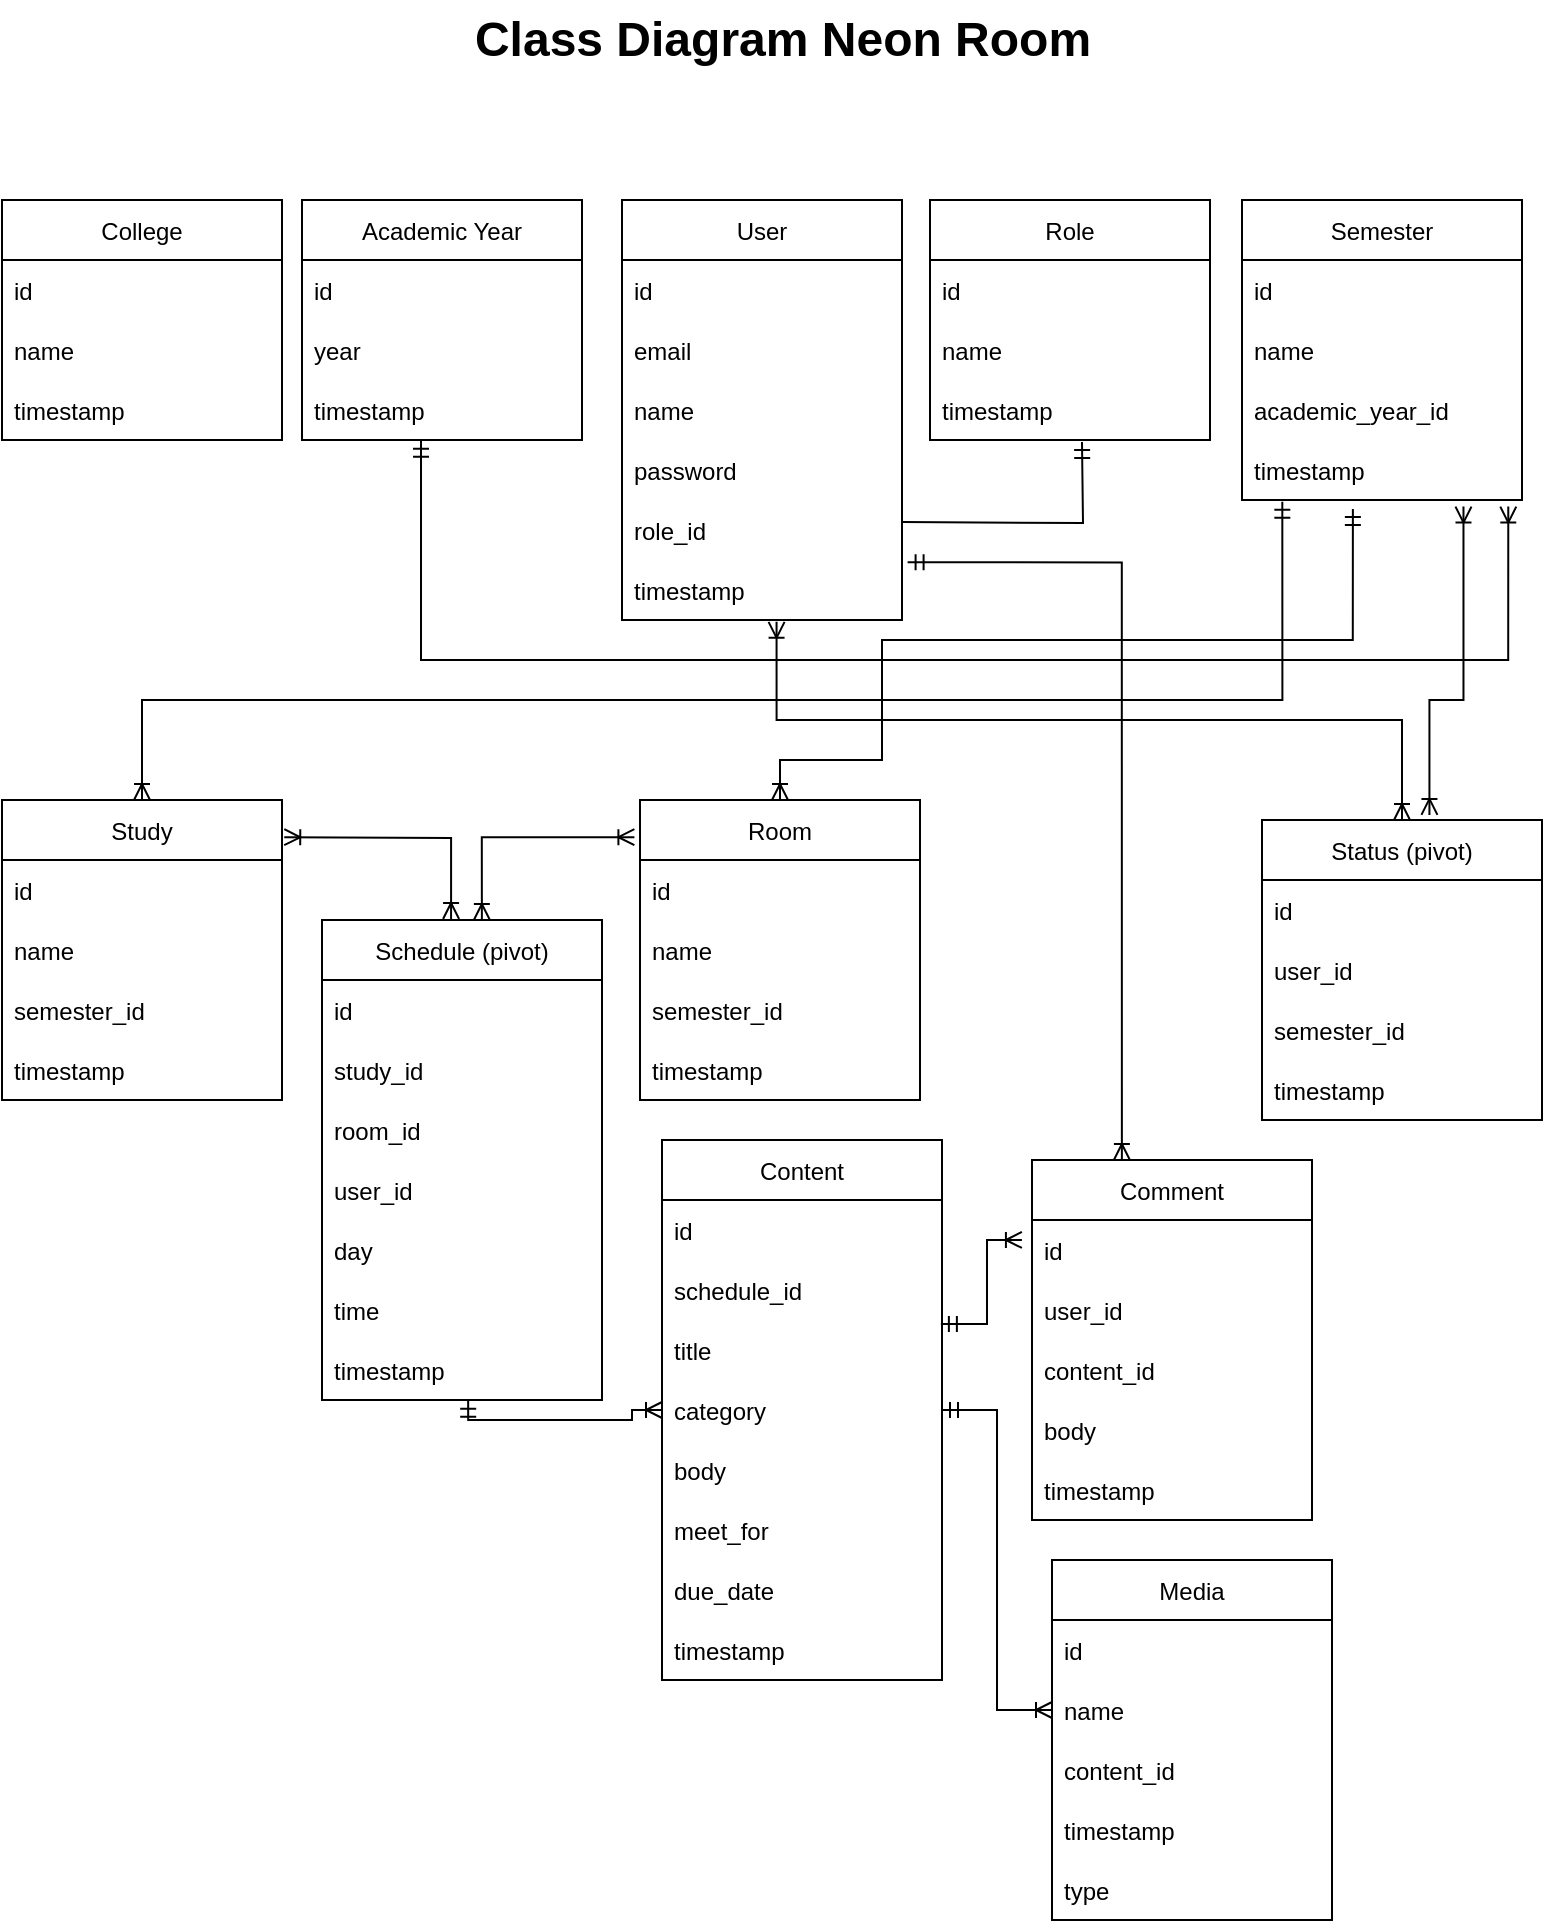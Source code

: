 <mxfile version="15.8.3" type="github">
  <diagram id="C5RBs43oDa-KdzZeNtuy" name="Page-1">
    <mxGraphModel dx="1240" dy="743" grid="1" gridSize="10" guides="1" tooltips="1" connect="1" arrows="1" fold="1" page="1" pageScale="1" pageWidth="827" pageHeight="1169" math="0" shadow="0">
      <root>
        <mxCell id="WIyWlLk6GJQsqaUBKTNV-0" />
        <mxCell id="WIyWlLk6GJQsqaUBKTNV-1" parent="WIyWlLk6GJQsqaUBKTNV-0" />
        <mxCell id="YTqMtphBLyKB2RsJUc4h-0" value="User" style="swimlane;fontStyle=0;childLayout=stackLayout;horizontal=1;startSize=30;horizontalStack=0;resizeParent=1;resizeParentMax=0;resizeLast=0;collapsible=1;marginBottom=0;" vertex="1" parent="WIyWlLk6GJQsqaUBKTNV-1">
          <mxGeometry x="339" y="120" width="140" height="210" as="geometry">
            <mxRectangle x="274" y="40" width="60" height="30" as="alternateBounds" />
          </mxGeometry>
        </mxCell>
        <mxCell id="YTqMtphBLyKB2RsJUc4h-1" value="id" style="text;strokeColor=none;fillColor=none;align=left;verticalAlign=middle;spacingLeft=4;spacingRight=4;overflow=hidden;points=[[0,0.5],[1,0.5]];portConstraint=eastwest;rotatable=0;" vertex="1" parent="YTqMtphBLyKB2RsJUc4h-0">
          <mxGeometry y="30" width="140" height="30" as="geometry" />
        </mxCell>
        <mxCell id="YTqMtphBLyKB2RsJUc4h-2" value="email    " style="text;strokeColor=none;fillColor=none;align=left;verticalAlign=middle;spacingLeft=4;spacingRight=4;overflow=hidden;points=[[0,0.5],[1,0.5]];portConstraint=eastwest;rotatable=0;" vertex="1" parent="YTqMtphBLyKB2RsJUc4h-0">
          <mxGeometry y="60" width="140" height="30" as="geometry" />
        </mxCell>
        <mxCell id="YTqMtphBLyKB2RsJUc4h-3" value="name" style="text;strokeColor=none;fillColor=none;align=left;verticalAlign=middle;spacingLeft=4;spacingRight=4;overflow=hidden;points=[[0,0.5],[1,0.5]];portConstraint=eastwest;rotatable=0;" vertex="1" parent="YTqMtphBLyKB2RsJUc4h-0">
          <mxGeometry y="90" width="140" height="30" as="geometry" />
        </mxCell>
        <mxCell id="YTqMtphBLyKB2RsJUc4h-4" value="password" style="text;strokeColor=none;fillColor=none;align=left;verticalAlign=middle;spacingLeft=4;spacingRight=4;overflow=hidden;points=[[0,0.5],[1,0.5]];portConstraint=eastwest;rotatable=0;" vertex="1" parent="YTqMtphBLyKB2RsJUc4h-0">
          <mxGeometry y="120" width="140" height="30" as="geometry" />
        </mxCell>
        <mxCell id="YTqMtphBLyKB2RsJUc4h-5" value="role_id" style="text;strokeColor=none;fillColor=none;align=left;verticalAlign=middle;spacingLeft=4;spacingRight=4;overflow=hidden;points=[[0,0.5],[1,0.5]];portConstraint=eastwest;rotatable=0;" vertex="1" parent="YTqMtphBLyKB2RsJUc4h-0">
          <mxGeometry y="150" width="140" height="30" as="geometry" />
        </mxCell>
        <mxCell id="YTqMtphBLyKB2RsJUc4h-6" value="timestamp" style="text;strokeColor=none;fillColor=none;align=left;verticalAlign=middle;spacingLeft=4;spacingRight=4;overflow=hidden;points=[[0,0.5],[1,0.5]];portConstraint=eastwest;rotatable=0;" vertex="1" parent="YTqMtphBLyKB2RsJUc4h-0">
          <mxGeometry y="180" width="140" height="30" as="geometry" />
        </mxCell>
        <mxCell id="YTqMtphBLyKB2RsJUc4h-7" value="College" style="swimlane;fontStyle=0;childLayout=stackLayout;horizontal=1;startSize=30;horizontalStack=0;resizeParent=1;resizeParentMax=0;resizeLast=0;collapsible=1;marginBottom=0;" vertex="1" parent="WIyWlLk6GJQsqaUBKTNV-1">
          <mxGeometry x="29" y="120" width="140" height="120" as="geometry">
            <mxRectangle x="40" y="40" width="70" height="30" as="alternateBounds" />
          </mxGeometry>
        </mxCell>
        <mxCell id="YTqMtphBLyKB2RsJUc4h-8" value="id" style="text;strokeColor=none;fillColor=none;align=left;verticalAlign=middle;spacingLeft=4;spacingRight=4;overflow=hidden;points=[[0,0.5],[1,0.5]];portConstraint=eastwest;rotatable=0;" vertex="1" parent="YTqMtphBLyKB2RsJUc4h-7">
          <mxGeometry y="30" width="140" height="30" as="geometry" />
        </mxCell>
        <mxCell id="YTqMtphBLyKB2RsJUc4h-14" value="name" style="text;strokeColor=none;fillColor=none;align=left;verticalAlign=middle;spacingLeft=4;spacingRight=4;overflow=hidden;points=[[0,0.5],[1,0.5]];portConstraint=eastwest;rotatable=0;" vertex="1" parent="YTqMtphBLyKB2RsJUc4h-7">
          <mxGeometry y="60" width="140" height="30" as="geometry" />
        </mxCell>
        <mxCell id="YTqMtphBLyKB2RsJUc4h-13" value="timestamp" style="text;strokeColor=none;fillColor=none;align=left;verticalAlign=middle;spacingLeft=4;spacingRight=4;overflow=hidden;points=[[0,0.5],[1,0.5]];portConstraint=eastwest;rotatable=0;" vertex="1" parent="YTqMtphBLyKB2RsJUc4h-7">
          <mxGeometry y="90" width="140" height="30" as="geometry" />
        </mxCell>
        <mxCell id="YTqMtphBLyKB2RsJUc4h-15" value="Academic Year" style="swimlane;fontStyle=0;childLayout=stackLayout;horizontal=1;startSize=30;horizontalStack=0;resizeParent=1;resizeParentMax=0;resizeLast=0;collapsible=1;marginBottom=0;" vertex="1" parent="WIyWlLk6GJQsqaUBKTNV-1">
          <mxGeometry x="179" y="120" width="140" height="120" as="geometry">
            <mxRectangle x="140" y="40" width="110" height="30" as="alternateBounds" />
          </mxGeometry>
        </mxCell>
        <mxCell id="YTqMtphBLyKB2RsJUc4h-16" value="id" style="text;strokeColor=none;fillColor=none;align=left;verticalAlign=middle;spacingLeft=4;spacingRight=4;overflow=hidden;points=[[0,0.5],[1,0.5]];portConstraint=eastwest;rotatable=0;" vertex="1" parent="YTqMtphBLyKB2RsJUc4h-15">
          <mxGeometry y="30" width="140" height="30" as="geometry" />
        </mxCell>
        <mxCell id="YTqMtphBLyKB2RsJUc4h-17" value="year" style="text;strokeColor=none;fillColor=none;align=left;verticalAlign=middle;spacingLeft=4;spacingRight=4;overflow=hidden;points=[[0,0.5],[1,0.5]];portConstraint=eastwest;rotatable=0;" vertex="1" parent="YTqMtphBLyKB2RsJUc4h-15">
          <mxGeometry y="60" width="140" height="30" as="geometry" />
        </mxCell>
        <mxCell id="YTqMtphBLyKB2RsJUc4h-18" value="timestamp" style="text;strokeColor=none;fillColor=none;align=left;verticalAlign=middle;spacingLeft=4;spacingRight=4;overflow=hidden;points=[[0,0.5],[1,0.5]];portConstraint=eastwest;rotatable=0;" vertex="1" parent="YTqMtphBLyKB2RsJUc4h-15">
          <mxGeometry y="90" width="140" height="30" as="geometry" />
        </mxCell>
        <mxCell id="YTqMtphBLyKB2RsJUc4h-19" value="Role" style="swimlane;fontStyle=0;childLayout=stackLayout;horizontal=1;startSize=30;horizontalStack=0;resizeParent=1;resizeParentMax=0;resizeLast=0;collapsible=1;marginBottom=0;" vertex="1" parent="WIyWlLk6GJQsqaUBKTNV-1">
          <mxGeometry x="493" y="120" width="140" height="120" as="geometry">
            <mxRectangle x="650" y="30" width="60" height="30" as="alternateBounds" />
          </mxGeometry>
        </mxCell>
        <mxCell id="YTqMtphBLyKB2RsJUc4h-20" value="id" style="text;strokeColor=none;fillColor=none;align=left;verticalAlign=middle;spacingLeft=4;spacingRight=4;overflow=hidden;points=[[0,0.5],[1,0.5]];portConstraint=eastwest;rotatable=0;" vertex="1" parent="YTqMtphBLyKB2RsJUc4h-19">
          <mxGeometry y="30" width="140" height="30" as="geometry" />
        </mxCell>
        <mxCell id="YTqMtphBLyKB2RsJUc4h-21" value="name" style="text;strokeColor=none;fillColor=none;align=left;verticalAlign=middle;spacingLeft=4;spacingRight=4;overflow=hidden;points=[[0,0.5],[1,0.5]];portConstraint=eastwest;rotatable=0;" vertex="1" parent="YTqMtphBLyKB2RsJUc4h-19">
          <mxGeometry y="60" width="140" height="30" as="geometry" />
        </mxCell>
        <mxCell id="YTqMtphBLyKB2RsJUc4h-22" value="timestamp" style="text;strokeColor=none;fillColor=none;align=left;verticalAlign=middle;spacingLeft=4;spacingRight=4;overflow=hidden;points=[[0,0.5],[1,0.5]];portConstraint=eastwest;rotatable=0;" vertex="1" parent="YTqMtphBLyKB2RsJUc4h-19">
          <mxGeometry y="90" width="140" height="30" as="geometry" />
        </mxCell>
        <mxCell id="YTqMtphBLyKB2RsJUc4h-23" value="Semester" style="swimlane;fontStyle=0;childLayout=stackLayout;horizontal=1;startSize=30;horizontalStack=0;resizeParent=1;resizeParentMax=0;resizeLast=0;collapsible=1;marginBottom=0;" vertex="1" parent="WIyWlLk6GJQsqaUBKTNV-1">
          <mxGeometry x="649" y="120" width="140" height="150" as="geometry">
            <mxRectangle x="710" y="200" width="80" height="30" as="alternateBounds" />
          </mxGeometry>
        </mxCell>
        <mxCell id="YTqMtphBLyKB2RsJUc4h-24" value="id" style="text;strokeColor=none;fillColor=none;align=left;verticalAlign=middle;spacingLeft=4;spacingRight=4;overflow=hidden;points=[[0,0.5],[1,0.5]];portConstraint=eastwest;rotatable=0;" vertex="1" parent="YTqMtphBLyKB2RsJUc4h-23">
          <mxGeometry y="30" width="140" height="30" as="geometry" />
        </mxCell>
        <mxCell id="YTqMtphBLyKB2RsJUc4h-25" value="name" style="text;strokeColor=none;fillColor=none;align=left;verticalAlign=middle;spacingLeft=4;spacingRight=4;overflow=hidden;points=[[0,0.5],[1,0.5]];portConstraint=eastwest;rotatable=0;" vertex="1" parent="YTqMtphBLyKB2RsJUc4h-23">
          <mxGeometry y="60" width="140" height="30" as="geometry" />
        </mxCell>
        <mxCell id="YTqMtphBLyKB2RsJUc4h-26" value="academic_year_id" style="text;strokeColor=none;fillColor=none;align=left;verticalAlign=middle;spacingLeft=4;spacingRight=4;overflow=hidden;points=[[0,0.5],[1,0.5]];portConstraint=eastwest;rotatable=0;" vertex="1" parent="YTqMtphBLyKB2RsJUc4h-23">
          <mxGeometry y="90" width="140" height="30" as="geometry" />
        </mxCell>
        <mxCell id="YTqMtphBLyKB2RsJUc4h-42" value="timestamp" style="text;strokeColor=none;fillColor=none;align=left;verticalAlign=middle;spacingLeft=4;spacingRight=4;overflow=hidden;points=[[0,0.5],[1,0.5]];portConstraint=eastwest;rotatable=0;" vertex="1" parent="YTqMtphBLyKB2RsJUc4h-23">
          <mxGeometry y="120" width="140" height="30" as="geometry" />
        </mxCell>
        <mxCell id="YTqMtphBLyKB2RsJUc4h-27" value="Study" style="swimlane;fontStyle=0;childLayout=stackLayout;horizontal=1;startSize=30;horizontalStack=0;resizeParent=1;resizeParentMax=0;resizeLast=0;collapsible=1;marginBottom=0;" vertex="1" parent="WIyWlLk6GJQsqaUBKTNV-1">
          <mxGeometry x="29" y="420" width="140" height="150" as="geometry" />
        </mxCell>
        <mxCell id="YTqMtphBLyKB2RsJUc4h-28" value="id" style="text;strokeColor=none;fillColor=none;align=left;verticalAlign=middle;spacingLeft=4;spacingRight=4;overflow=hidden;points=[[0,0.5],[1,0.5]];portConstraint=eastwest;rotatable=0;" vertex="1" parent="YTqMtphBLyKB2RsJUc4h-27">
          <mxGeometry y="30" width="140" height="30" as="geometry" />
        </mxCell>
        <mxCell id="YTqMtphBLyKB2RsJUc4h-29" value="name" style="text;strokeColor=none;fillColor=none;align=left;verticalAlign=middle;spacingLeft=4;spacingRight=4;overflow=hidden;points=[[0,0.5],[1,0.5]];portConstraint=eastwest;rotatable=0;" vertex="1" parent="YTqMtphBLyKB2RsJUc4h-27">
          <mxGeometry y="60" width="140" height="30" as="geometry" />
        </mxCell>
        <mxCell id="YTqMtphBLyKB2RsJUc4h-30" value="semester_id" style="text;strokeColor=none;fillColor=none;align=left;verticalAlign=middle;spacingLeft=4;spacingRight=4;overflow=hidden;points=[[0,0.5],[1,0.5]];portConstraint=eastwest;rotatable=0;" vertex="1" parent="YTqMtphBLyKB2RsJUc4h-27">
          <mxGeometry y="90" width="140" height="30" as="geometry" />
        </mxCell>
        <mxCell id="YTqMtphBLyKB2RsJUc4h-43" value="timestamp" style="text;strokeColor=none;fillColor=none;align=left;verticalAlign=middle;spacingLeft=4;spacingRight=4;overflow=hidden;points=[[0,0.5],[1,0.5]];portConstraint=eastwest;rotatable=0;" vertex="1" parent="YTqMtphBLyKB2RsJUc4h-27">
          <mxGeometry y="120" width="140" height="30" as="geometry" />
        </mxCell>
        <mxCell id="YTqMtphBLyKB2RsJUc4h-31" value="Room" style="swimlane;fontStyle=0;childLayout=stackLayout;horizontal=1;startSize=30;horizontalStack=0;resizeParent=1;resizeParentMax=0;resizeLast=0;collapsible=1;marginBottom=0;" vertex="1" parent="WIyWlLk6GJQsqaUBKTNV-1">
          <mxGeometry x="348" y="420" width="140" height="150" as="geometry" />
        </mxCell>
        <mxCell id="YTqMtphBLyKB2RsJUc4h-32" value="id" style="text;strokeColor=none;fillColor=none;align=left;verticalAlign=middle;spacingLeft=4;spacingRight=4;overflow=hidden;points=[[0,0.5],[1,0.5]];portConstraint=eastwest;rotatable=0;" vertex="1" parent="YTqMtphBLyKB2RsJUc4h-31">
          <mxGeometry y="30" width="140" height="30" as="geometry" />
        </mxCell>
        <mxCell id="YTqMtphBLyKB2RsJUc4h-33" value="name" style="text;strokeColor=none;fillColor=none;align=left;verticalAlign=middle;spacingLeft=4;spacingRight=4;overflow=hidden;points=[[0,0.5],[1,0.5]];portConstraint=eastwest;rotatable=0;" vertex="1" parent="YTqMtphBLyKB2RsJUc4h-31">
          <mxGeometry y="60" width="140" height="30" as="geometry" />
        </mxCell>
        <mxCell id="YTqMtphBLyKB2RsJUc4h-34" value="semester_id" style="text;strokeColor=none;fillColor=none;align=left;verticalAlign=middle;spacingLeft=4;spacingRight=4;overflow=hidden;points=[[0,0.5],[1,0.5]];portConstraint=eastwest;rotatable=0;" vertex="1" parent="YTqMtphBLyKB2RsJUc4h-31">
          <mxGeometry y="90" width="140" height="30" as="geometry" />
        </mxCell>
        <mxCell id="YTqMtphBLyKB2RsJUc4h-44" value="timestamp" style="text;strokeColor=none;fillColor=none;align=left;verticalAlign=middle;spacingLeft=4;spacingRight=4;overflow=hidden;points=[[0,0.5],[1,0.5]];portConstraint=eastwest;rotatable=0;" vertex="1" parent="YTqMtphBLyKB2RsJUc4h-31">
          <mxGeometry y="120" width="140" height="30" as="geometry" />
        </mxCell>
        <mxCell id="YTqMtphBLyKB2RsJUc4h-35" value="Schedule (pivot)" style="swimlane;fontStyle=0;childLayout=stackLayout;horizontal=1;startSize=30;horizontalStack=0;resizeParent=1;resizeParentMax=0;resizeLast=0;collapsible=1;marginBottom=0;" vertex="1" parent="WIyWlLk6GJQsqaUBKTNV-1">
          <mxGeometry x="189" y="480" width="140" height="240" as="geometry" />
        </mxCell>
        <mxCell id="YTqMtphBLyKB2RsJUc4h-36" value="id" style="text;strokeColor=none;fillColor=none;align=left;verticalAlign=middle;spacingLeft=4;spacingRight=4;overflow=hidden;points=[[0,0.5],[1,0.5]];portConstraint=eastwest;rotatable=0;" vertex="1" parent="YTqMtphBLyKB2RsJUc4h-35">
          <mxGeometry y="30" width="140" height="30" as="geometry" />
        </mxCell>
        <mxCell id="YTqMtphBLyKB2RsJUc4h-37" value="study_id" style="text;strokeColor=none;fillColor=none;align=left;verticalAlign=middle;spacingLeft=4;spacingRight=4;overflow=hidden;points=[[0,0.5],[1,0.5]];portConstraint=eastwest;rotatable=0;" vertex="1" parent="YTqMtphBLyKB2RsJUc4h-35">
          <mxGeometry y="60" width="140" height="30" as="geometry" />
        </mxCell>
        <mxCell id="YTqMtphBLyKB2RsJUc4h-38" value="room_id" style="text;strokeColor=none;fillColor=none;align=left;verticalAlign=middle;spacingLeft=4;spacingRight=4;overflow=hidden;points=[[0,0.5],[1,0.5]];portConstraint=eastwest;rotatable=0;" vertex="1" parent="YTqMtphBLyKB2RsJUc4h-35">
          <mxGeometry y="90" width="140" height="30" as="geometry" />
        </mxCell>
        <mxCell id="YTqMtphBLyKB2RsJUc4h-45" value="user_id" style="text;strokeColor=none;fillColor=none;align=left;verticalAlign=middle;spacingLeft=4;spacingRight=4;overflow=hidden;points=[[0,0.5],[1,0.5]];portConstraint=eastwest;rotatable=0;" vertex="1" parent="YTqMtphBLyKB2RsJUc4h-35">
          <mxGeometry y="120" width="140" height="30" as="geometry" />
        </mxCell>
        <mxCell id="YTqMtphBLyKB2RsJUc4h-39" value="day" style="text;strokeColor=none;fillColor=none;align=left;verticalAlign=middle;spacingLeft=4;spacingRight=4;overflow=hidden;points=[[0,0.5],[1,0.5]];portConstraint=eastwest;rotatable=0;" vertex="1" parent="YTqMtphBLyKB2RsJUc4h-35">
          <mxGeometry y="150" width="140" height="30" as="geometry" />
        </mxCell>
        <mxCell id="YTqMtphBLyKB2RsJUc4h-40" value="time" style="text;strokeColor=none;fillColor=none;align=left;verticalAlign=middle;spacingLeft=4;spacingRight=4;overflow=hidden;points=[[0,0.5],[1,0.5]];portConstraint=eastwest;rotatable=0;" vertex="1" parent="YTqMtphBLyKB2RsJUc4h-35">
          <mxGeometry y="180" width="140" height="30" as="geometry" />
        </mxCell>
        <mxCell id="YTqMtphBLyKB2RsJUc4h-41" value="timestamp" style="text;strokeColor=none;fillColor=none;align=left;verticalAlign=middle;spacingLeft=4;spacingRight=4;overflow=hidden;points=[[0,0.5],[1,0.5]];portConstraint=eastwest;rotatable=0;" vertex="1" parent="YTqMtphBLyKB2RsJUc4h-35">
          <mxGeometry y="210" width="140" height="30" as="geometry" />
        </mxCell>
        <mxCell id="YTqMtphBLyKB2RsJUc4h-46" value="Content" style="swimlane;fontStyle=0;childLayout=stackLayout;horizontal=1;startSize=30;horizontalStack=0;resizeParent=1;resizeParentMax=0;resizeLast=0;collapsible=1;marginBottom=0;" vertex="1" parent="WIyWlLk6GJQsqaUBKTNV-1">
          <mxGeometry x="359" y="590" width="140" height="270" as="geometry" />
        </mxCell>
        <mxCell id="YTqMtphBLyKB2RsJUc4h-47" value="id" style="text;strokeColor=none;fillColor=none;align=left;verticalAlign=middle;spacingLeft=4;spacingRight=4;overflow=hidden;points=[[0,0.5],[1,0.5]];portConstraint=eastwest;rotatable=0;" vertex="1" parent="YTqMtphBLyKB2RsJUc4h-46">
          <mxGeometry y="30" width="140" height="30" as="geometry" />
        </mxCell>
        <mxCell id="YTqMtphBLyKB2RsJUc4h-56" value="schedule_id" style="text;strokeColor=none;fillColor=none;align=left;verticalAlign=middle;spacingLeft=4;spacingRight=4;overflow=hidden;points=[[0,0.5],[1,0.5]];portConstraint=eastwest;rotatable=0;" vertex="1" parent="YTqMtphBLyKB2RsJUc4h-46">
          <mxGeometry y="60" width="140" height="30" as="geometry" />
        </mxCell>
        <mxCell id="YTqMtphBLyKB2RsJUc4h-48" value="title" style="text;strokeColor=none;fillColor=none;align=left;verticalAlign=middle;spacingLeft=4;spacingRight=4;overflow=hidden;points=[[0,0.5],[1,0.5]];portConstraint=eastwest;rotatable=0;" vertex="1" parent="YTqMtphBLyKB2RsJUc4h-46">
          <mxGeometry y="90" width="140" height="30" as="geometry" />
        </mxCell>
        <mxCell id="YTqMtphBLyKB2RsJUc4h-49" value="category" style="text;strokeColor=none;fillColor=none;align=left;verticalAlign=middle;spacingLeft=4;spacingRight=4;overflow=hidden;points=[[0,0.5],[1,0.5]];portConstraint=eastwest;rotatable=0;" vertex="1" parent="YTqMtphBLyKB2RsJUc4h-46">
          <mxGeometry y="120" width="140" height="30" as="geometry" />
        </mxCell>
        <mxCell id="YTqMtphBLyKB2RsJUc4h-50" value="body" style="text;strokeColor=none;fillColor=none;align=left;verticalAlign=middle;spacingLeft=4;spacingRight=4;overflow=hidden;points=[[0,0.5],[1,0.5]];portConstraint=eastwest;rotatable=0;" vertex="1" parent="YTqMtphBLyKB2RsJUc4h-46">
          <mxGeometry y="150" width="140" height="30" as="geometry" />
        </mxCell>
        <mxCell id="YTqMtphBLyKB2RsJUc4h-65" value="meet_for" style="text;strokeColor=none;fillColor=none;align=left;verticalAlign=middle;spacingLeft=4;spacingRight=4;overflow=hidden;points=[[0,0.5],[1,0.5]];portConstraint=eastwest;rotatable=0;" vertex="1" parent="YTqMtphBLyKB2RsJUc4h-46">
          <mxGeometry y="180" width="140" height="30" as="geometry" />
        </mxCell>
        <mxCell id="YTqMtphBLyKB2RsJUc4h-64" value="due_date" style="text;strokeColor=none;fillColor=none;align=left;verticalAlign=middle;spacingLeft=4;spacingRight=4;overflow=hidden;points=[[0,0.5],[1,0.5]];portConstraint=eastwest;rotatable=0;" vertex="1" parent="YTqMtphBLyKB2RsJUc4h-46">
          <mxGeometry y="210" width="140" height="30" as="geometry" />
        </mxCell>
        <mxCell id="YTqMtphBLyKB2RsJUc4h-55" value="timestamp" style="text;strokeColor=none;fillColor=none;align=left;verticalAlign=middle;spacingLeft=4;spacingRight=4;overflow=hidden;points=[[0,0.5],[1,0.5]];portConstraint=eastwest;rotatable=0;" vertex="1" parent="YTqMtphBLyKB2RsJUc4h-46">
          <mxGeometry y="240" width="140" height="30" as="geometry" />
        </mxCell>
        <mxCell id="YTqMtphBLyKB2RsJUc4h-51" value="Media" style="swimlane;fontStyle=0;childLayout=stackLayout;horizontal=1;startSize=30;horizontalStack=0;resizeParent=1;resizeParentMax=0;resizeLast=0;collapsible=1;marginBottom=0;" vertex="1" parent="WIyWlLk6GJQsqaUBKTNV-1">
          <mxGeometry x="554" y="800" width="140" height="180" as="geometry">
            <mxRectangle x="565" y="690" width="70" height="30" as="alternateBounds" />
          </mxGeometry>
        </mxCell>
        <mxCell id="YTqMtphBLyKB2RsJUc4h-52" value="id" style="text;strokeColor=none;fillColor=none;align=left;verticalAlign=middle;spacingLeft=4;spacingRight=4;overflow=hidden;points=[[0,0.5],[1,0.5]];portConstraint=eastwest;rotatable=0;" vertex="1" parent="YTqMtphBLyKB2RsJUc4h-51">
          <mxGeometry y="30" width="140" height="30" as="geometry" />
        </mxCell>
        <mxCell id="YTqMtphBLyKB2RsJUc4h-53" value="name" style="text;strokeColor=none;fillColor=none;align=left;verticalAlign=middle;spacingLeft=4;spacingRight=4;overflow=hidden;points=[[0,0.5],[1,0.5]];portConstraint=eastwest;rotatable=0;" vertex="1" parent="YTqMtphBLyKB2RsJUc4h-51">
          <mxGeometry y="60" width="140" height="30" as="geometry" />
        </mxCell>
        <mxCell id="YTqMtphBLyKB2RsJUc4h-54" value="content_id" style="text;strokeColor=none;fillColor=none;align=left;verticalAlign=middle;spacingLeft=4;spacingRight=4;overflow=hidden;points=[[0,0.5],[1,0.5]];portConstraint=eastwest;rotatable=0;" vertex="1" parent="YTqMtphBLyKB2RsJUc4h-51">
          <mxGeometry y="90" width="140" height="30" as="geometry" />
        </mxCell>
        <mxCell id="YTqMtphBLyKB2RsJUc4h-62" value="timestamp" style="text;strokeColor=none;fillColor=none;align=left;verticalAlign=middle;spacingLeft=4;spacingRight=4;overflow=hidden;points=[[0,0.5],[1,0.5]];portConstraint=eastwest;rotatable=0;" vertex="1" parent="YTqMtphBLyKB2RsJUc4h-51">
          <mxGeometry y="120" width="140" height="30" as="geometry" />
        </mxCell>
        <mxCell id="YTqMtphBLyKB2RsJUc4h-66" value="type" style="text;strokeColor=none;fillColor=none;align=left;verticalAlign=middle;spacingLeft=4;spacingRight=4;overflow=hidden;points=[[0,0.5],[1,0.5]];portConstraint=eastwest;rotatable=0;" vertex="1" parent="YTqMtphBLyKB2RsJUc4h-51">
          <mxGeometry y="150" width="140" height="30" as="geometry" />
        </mxCell>
        <mxCell id="YTqMtphBLyKB2RsJUc4h-57" value="Comment" style="swimlane;fontStyle=0;childLayout=stackLayout;horizontal=1;startSize=30;horizontalStack=0;resizeParent=1;resizeParentMax=0;resizeLast=0;collapsible=1;marginBottom=0;" vertex="1" parent="WIyWlLk6GJQsqaUBKTNV-1">
          <mxGeometry x="544" y="600" width="140" height="180" as="geometry">
            <mxRectangle x="555" y="490" width="80" height="30" as="alternateBounds" />
          </mxGeometry>
        </mxCell>
        <mxCell id="YTqMtphBLyKB2RsJUc4h-58" value="id" style="text;strokeColor=none;fillColor=none;align=left;verticalAlign=middle;spacingLeft=4;spacingRight=4;overflow=hidden;points=[[0,0.5],[1,0.5]];portConstraint=eastwest;rotatable=0;" vertex="1" parent="YTqMtphBLyKB2RsJUc4h-57">
          <mxGeometry y="30" width="140" height="30" as="geometry" />
        </mxCell>
        <mxCell id="YTqMtphBLyKB2RsJUc4h-59" value="user_id" style="text;strokeColor=none;fillColor=none;align=left;verticalAlign=middle;spacingLeft=4;spacingRight=4;overflow=hidden;points=[[0,0.5],[1,0.5]];portConstraint=eastwest;rotatable=0;" vertex="1" parent="YTqMtphBLyKB2RsJUc4h-57">
          <mxGeometry y="60" width="140" height="30" as="geometry" />
        </mxCell>
        <mxCell id="YTqMtphBLyKB2RsJUc4h-60" value="content_id" style="text;strokeColor=none;fillColor=none;align=left;verticalAlign=middle;spacingLeft=4;spacingRight=4;overflow=hidden;points=[[0,0.5],[1,0.5]];portConstraint=eastwest;rotatable=0;" vertex="1" parent="YTqMtphBLyKB2RsJUc4h-57">
          <mxGeometry y="90" width="140" height="30" as="geometry" />
        </mxCell>
        <mxCell id="YTqMtphBLyKB2RsJUc4h-61" value="body" style="text;strokeColor=none;fillColor=none;align=left;verticalAlign=middle;spacingLeft=4;spacingRight=4;overflow=hidden;points=[[0,0.5],[1,0.5]];portConstraint=eastwest;rotatable=0;" vertex="1" parent="YTqMtphBLyKB2RsJUc4h-57">
          <mxGeometry y="120" width="140" height="30" as="geometry" />
        </mxCell>
        <mxCell id="YTqMtphBLyKB2RsJUc4h-63" value="timestamp" style="text;strokeColor=none;fillColor=none;align=left;verticalAlign=middle;spacingLeft=4;spacingRight=4;overflow=hidden;points=[[0,0.5],[1,0.5]];portConstraint=eastwest;rotatable=0;" vertex="1" parent="YTqMtphBLyKB2RsJUc4h-57">
          <mxGeometry y="150" width="140" height="30" as="geometry" />
        </mxCell>
        <mxCell id="YTqMtphBLyKB2RsJUc4h-67" value="" style="edgeStyle=orthogonalEdgeStyle;fontSize=12;html=1;endArrow=ERmandOne;rounded=0;" edge="1" parent="WIyWlLk6GJQsqaUBKTNV-1">
          <mxGeometry width="100" height="100" relative="1" as="geometry">
            <mxPoint x="479" y="281" as="sourcePoint" />
            <mxPoint x="569" y="241" as="targetPoint" />
          </mxGeometry>
        </mxCell>
        <mxCell id="YTqMtphBLyKB2RsJUc4h-71" value="Status (pivot)" style="swimlane;fontStyle=0;childLayout=stackLayout;horizontal=1;startSize=30;horizontalStack=0;resizeParent=1;resizeParentMax=0;resizeLast=0;collapsible=1;marginBottom=0;" vertex="1" parent="WIyWlLk6GJQsqaUBKTNV-1">
          <mxGeometry x="659" y="430" width="140" height="150" as="geometry" />
        </mxCell>
        <mxCell id="YTqMtphBLyKB2RsJUc4h-72" value="id" style="text;strokeColor=none;fillColor=none;align=left;verticalAlign=middle;spacingLeft=4;spacingRight=4;overflow=hidden;points=[[0,0.5],[1,0.5]];portConstraint=eastwest;rotatable=0;" vertex="1" parent="YTqMtphBLyKB2RsJUc4h-71">
          <mxGeometry y="30" width="140" height="30" as="geometry" />
        </mxCell>
        <mxCell id="YTqMtphBLyKB2RsJUc4h-73" value="user_id" style="text;strokeColor=none;fillColor=none;align=left;verticalAlign=middle;spacingLeft=4;spacingRight=4;overflow=hidden;points=[[0,0.5],[1,0.5]];portConstraint=eastwest;rotatable=0;" vertex="1" parent="YTqMtphBLyKB2RsJUc4h-71">
          <mxGeometry y="60" width="140" height="30" as="geometry" />
        </mxCell>
        <mxCell id="YTqMtphBLyKB2RsJUc4h-74" value="semester_id" style="text;strokeColor=none;fillColor=none;align=left;verticalAlign=middle;spacingLeft=4;spacingRight=4;overflow=hidden;points=[[0,0.5],[1,0.5]];portConstraint=eastwest;rotatable=0;" vertex="1" parent="YTqMtphBLyKB2RsJUc4h-71">
          <mxGeometry y="90" width="140" height="30" as="geometry" />
        </mxCell>
        <mxCell id="YTqMtphBLyKB2RsJUc4h-78" value="timestamp" style="text;strokeColor=none;fillColor=none;align=left;verticalAlign=middle;spacingLeft=4;spacingRight=4;overflow=hidden;points=[[0,0.5],[1,0.5]];portConstraint=eastwest;rotatable=0;" vertex="1" parent="YTqMtphBLyKB2RsJUc4h-71">
          <mxGeometry y="120" width="140" height="30" as="geometry" />
        </mxCell>
        <mxCell id="YTqMtphBLyKB2RsJUc4h-83" value="" style="edgeStyle=elbowEdgeStyle;fontSize=12;html=1;endArrow=ERoneToMany;startArrow=ERoneToMany;rounded=0;exitX=1.008;exitY=0.124;exitDx=0;exitDy=0;exitPerimeter=0;elbow=vertical;entryX=0.461;entryY=-0.002;entryDx=0;entryDy=0;entryPerimeter=0;" edge="1" parent="WIyWlLk6GJQsqaUBKTNV-1" source="YTqMtphBLyKB2RsJUc4h-27" target="YTqMtphBLyKB2RsJUc4h-35">
          <mxGeometry width="100" height="100" relative="1" as="geometry">
            <mxPoint x="299" y="540" as="sourcePoint" />
            <mxPoint x="259" y="460" as="targetPoint" />
            <Array as="points">
              <mxPoint x="279" y="439" />
            </Array>
          </mxGeometry>
        </mxCell>
        <mxCell id="YTqMtphBLyKB2RsJUc4h-84" value="" style="edgeStyle=orthogonalEdgeStyle;fontSize=12;html=1;endArrow=ERoneToMany;startArrow=ERoneToMany;rounded=0;elbow=vertical;entryX=-0.02;entryY=0.124;entryDx=0;entryDy=0;entryPerimeter=0;exitX=0.571;exitY=0;exitDx=0;exitDy=0;exitPerimeter=0;" edge="1" parent="WIyWlLk6GJQsqaUBKTNV-1" source="YTqMtphBLyKB2RsJUc4h-35" target="YTqMtphBLyKB2RsJUc4h-31">
          <mxGeometry width="100" height="100" relative="1" as="geometry">
            <mxPoint x="279" y="460" as="sourcePoint" />
            <mxPoint x="399" y="440" as="targetPoint" />
          </mxGeometry>
        </mxCell>
        <mxCell id="YTqMtphBLyKB2RsJUc4h-86" value="" style="edgeStyle=orthogonalEdgeStyle;fontSize=12;html=1;endArrow=ERoneToMany;startArrow=ERmandOne;rounded=0;elbow=vertical;exitX=0.425;exitY=1.011;exitDx=0;exitDy=0;exitPerimeter=0;entryX=0.951;entryY=1.11;entryDx=0;entryDy=0;entryPerimeter=0;" edge="1" parent="WIyWlLk6GJQsqaUBKTNV-1" source="YTqMtphBLyKB2RsJUc4h-18" target="YTqMtphBLyKB2RsJUc4h-42">
          <mxGeometry width="100" height="100" relative="1" as="geometry">
            <mxPoint x="409" y="350" as="sourcePoint" />
            <mxPoint x="509" y="250" as="targetPoint" />
            <Array as="points">
              <mxPoint x="238" y="350" />
              <mxPoint x="782" y="350" />
            </Array>
          </mxGeometry>
        </mxCell>
        <mxCell id="YTqMtphBLyKB2RsJUc4h-87" value="" style="edgeStyle=orthogonalEdgeStyle;fontSize=12;html=1;endArrow=ERoneToMany;startArrow=ERoneToMany;rounded=0;elbow=vertical;entryX=0.552;entryY=1.031;entryDx=0;entryDy=0;entryPerimeter=0;exitX=0.5;exitY=0;exitDx=0;exitDy=0;" edge="1" parent="WIyWlLk6GJQsqaUBKTNV-1" source="YTqMtphBLyKB2RsJUc4h-71" target="YTqMtphBLyKB2RsJUc4h-6">
          <mxGeometry width="100" height="100" relative="1" as="geometry">
            <mxPoint x="339" y="450" as="sourcePoint" />
            <mxPoint x="439" y="350" as="targetPoint" />
          </mxGeometry>
        </mxCell>
        <mxCell id="YTqMtphBLyKB2RsJUc4h-88" value="" style="fontSize=12;html=1;endArrow=ERoneToMany;startArrow=ERoneToMany;rounded=0;entryX=0.791;entryY=1.11;entryDx=0;entryDy=0;entryPerimeter=0;exitX=0.598;exitY=-0.017;exitDx=0;exitDy=0;exitPerimeter=0;edgeStyle=elbowEdgeStyle;elbow=vertical;" edge="1" parent="WIyWlLk6GJQsqaUBKTNV-1" source="YTqMtphBLyKB2RsJUc4h-71" target="YTqMtphBLyKB2RsJUc4h-42">
          <mxGeometry width="100" height="100" relative="1" as="geometry">
            <mxPoint x="339" y="450" as="sourcePoint" />
            <mxPoint x="439" y="350" as="targetPoint" />
            <Array as="points">
              <mxPoint x="699" y="370" />
            </Array>
          </mxGeometry>
        </mxCell>
        <mxCell id="YTqMtphBLyKB2RsJUc4h-90" value="" style="edgeStyle=orthogonalEdgeStyle;fontSize=12;html=1;endArrow=ERoneToMany;startArrow=ERmandOne;rounded=0;elbow=vertical;exitX=0.522;exitY=1.012;exitDx=0;exitDy=0;exitPerimeter=0;entryX=0;entryY=0.5;entryDx=0;entryDy=0;" edge="1" parent="WIyWlLk6GJQsqaUBKTNV-1" source="YTqMtphBLyKB2RsJUc4h-41" target="YTqMtphBLyKB2RsJUc4h-49">
          <mxGeometry width="100" height="100" relative="1" as="geometry">
            <mxPoint x="309" y="750" as="sourcePoint" />
            <mxPoint x="409" y="650" as="targetPoint" />
          </mxGeometry>
        </mxCell>
        <mxCell id="YTqMtphBLyKB2RsJUc4h-91" value="" style="edgeStyle=orthogonalEdgeStyle;fontSize=12;html=1;endArrow=ERoneToMany;startArrow=ERmandOne;rounded=0;elbow=vertical;entryX=0;entryY=0.5;entryDx=0;entryDy=0;" edge="1" parent="WIyWlLk6GJQsqaUBKTNV-1" source="YTqMtphBLyKB2RsJUc4h-46" target="YTqMtphBLyKB2RsJUc4h-53">
          <mxGeometry width="100" height="100" relative="1" as="geometry">
            <mxPoint x="479" y="810" as="sourcePoint" />
            <mxPoint x="489" y="580" as="targetPoint" />
          </mxGeometry>
        </mxCell>
        <mxCell id="YTqMtphBLyKB2RsJUc4h-92" value="" style="edgeStyle=orthogonalEdgeStyle;fontSize=12;html=1;endArrow=ERoneToMany;startArrow=ERmandOne;rounded=0;elbow=vertical;exitX=0.996;exitY=0.067;exitDx=0;exitDy=0;entryX=-0.036;entryY=0.333;entryDx=0;entryDy=0;exitPerimeter=0;entryPerimeter=0;" edge="1" parent="WIyWlLk6GJQsqaUBKTNV-1" source="YTqMtphBLyKB2RsJUc4h-48" target="YTqMtphBLyKB2RsJUc4h-58">
          <mxGeometry width="100" height="100" relative="1" as="geometry">
            <mxPoint x="279" y="810" as="sourcePoint" />
            <mxPoint x="379" y="710" as="targetPoint" />
          </mxGeometry>
        </mxCell>
        <mxCell id="YTqMtphBLyKB2RsJUc4h-93" value="" style="edgeStyle=orthogonalEdgeStyle;fontSize=12;html=1;endArrow=ERoneToMany;startArrow=ERmandOne;rounded=0;elbow=vertical;exitX=0.396;exitY=1.149;exitDx=0;exitDy=0;exitPerimeter=0;entryX=0.5;entryY=0;entryDx=0;entryDy=0;" edge="1" parent="WIyWlLk6GJQsqaUBKTNV-1" source="YTqMtphBLyKB2RsJUc4h-42" target="YTqMtphBLyKB2RsJUc4h-31">
          <mxGeometry width="100" height="100" relative="1" as="geometry">
            <mxPoint x="309" y="420" as="sourcePoint" />
            <mxPoint x="409" y="320" as="targetPoint" />
            <Array as="points">
              <mxPoint x="704" y="340" />
              <mxPoint x="469" y="340" />
              <mxPoint x="469" y="400" />
              <mxPoint x="418" y="400" />
            </Array>
          </mxGeometry>
        </mxCell>
        <mxCell id="YTqMtphBLyKB2RsJUc4h-94" value="" style="edgeStyle=orthogonalEdgeStyle;fontSize=12;html=1;endArrow=ERoneToMany;startArrow=ERmandOne;rounded=0;exitX=0.144;exitY=1.031;exitDx=0;exitDy=0;exitPerimeter=0;entryX=0.5;entryY=0;entryDx=0;entryDy=0;elbow=vertical;" edge="1" parent="WIyWlLk6GJQsqaUBKTNV-1" source="YTqMtphBLyKB2RsJUc4h-42" target="YTqMtphBLyKB2RsJUc4h-27">
          <mxGeometry width="100" height="100" relative="1" as="geometry">
            <mxPoint x="309" y="420" as="sourcePoint" />
            <mxPoint x="409" y="320" as="targetPoint" />
            <Array as="points">
              <mxPoint x="669" y="370" />
              <mxPoint x="99" y="370" />
            </Array>
          </mxGeometry>
        </mxCell>
        <mxCell id="YTqMtphBLyKB2RsJUc4h-95" value="" style="edgeStyle=orthogonalEdgeStyle;fontSize=12;html=1;endArrow=ERoneToMany;startArrow=ERmandOne;rounded=0;elbow=vertical;exitX=1.02;exitY=0.039;exitDx=0;exitDy=0;exitPerimeter=0;entryX=0.321;entryY=0;entryDx=0;entryDy=0;entryPerimeter=0;" edge="1" parent="WIyWlLk6GJQsqaUBKTNV-1" source="YTqMtphBLyKB2RsJUc4h-6" target="YTqMtphBLyKB2RsJUc4h-57">
          <mxGeometry width="100" height="100" relative="1" as="geometry">
            <mxPoint x="349" y="480" as="sourcePoint" />
            <mxPoint x="449" y="380" as="targetPoint" />
          </mxGeometry>
        </mxCell>
        <mxCell id="YTqMtphBLyKB2RsJUc4h-96" value="Class Diagram Neon Room" style="text;strokeColor=none;fillColor=none;html=1;fontSize=24;fontStyle=1;verticalAlign=middle;align=center;" vertex="1" parent="WIyWlLk6GJQsqaUBKTNV-1">
          <mxGeometry x="348" y="20" width="142" height="40" as="geometry" />
        </mxCell>
      </root>
    </mxGraphModel>
  </diagram>
</mxfile>
